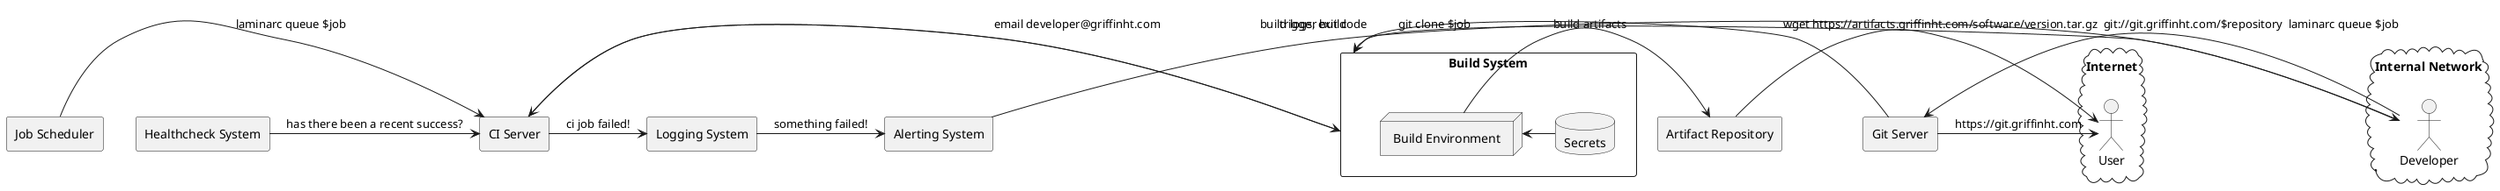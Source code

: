 @startuml

rectangle "Alerting System"
rectangle "Logging System"
"Logging System" -> "Alerting System" : something failed!

rectangle "Git Server" {
}

rectangle "Job Scheduler" {
}
"Job Scheduler" -> "CI Server" : laminarc queue $job

rectangle "CI Server" {
}
"CI Server" -> "Build System" : trigger build
"CI Server" <- "Build System" : build logs, exit code
"CI Server" -> "Logging System" : ci job failed!

rectangle "Healthcheck System"
"Healthcheck System" -> "CI Server" : has there been a recent success?

rectangle "Artifact Repository" {
}

rectangle "Build System" {
    database Secrets

    node "Build Environment"
    "Build Environment" <- Secrets
    "Build Environment" -> "Artifact Repository" : build artifacts

    /'
    cloud "Cloud Services" {
        cloud "GitHub Actions"
        cloud "GitLab Runners"
        cloud "sr.ht"
        cloud "codeberg"
    }
    rectangle "Hosted Software" {
        database Jenkins
        database GitLaba
    }'/
}
"Build System" <- "Git Server" : git clone $job

cloud Internet {
    actor User
    User <- "Git Server" : https://git.griffinht.com
    User <- "Artifact Repository" : wget https://artifacts.griffinht.com/software/version.tar.gz
}

cloud "Internal Network" {
    actor Developer
    Developer -> "Git Server" : git://git.griffinht.com/$repository
    Developer -> "Build System" : laminarc queue $job
    Developer <- "Alerting System" : email developer@griffinht.com
}

@enduml
